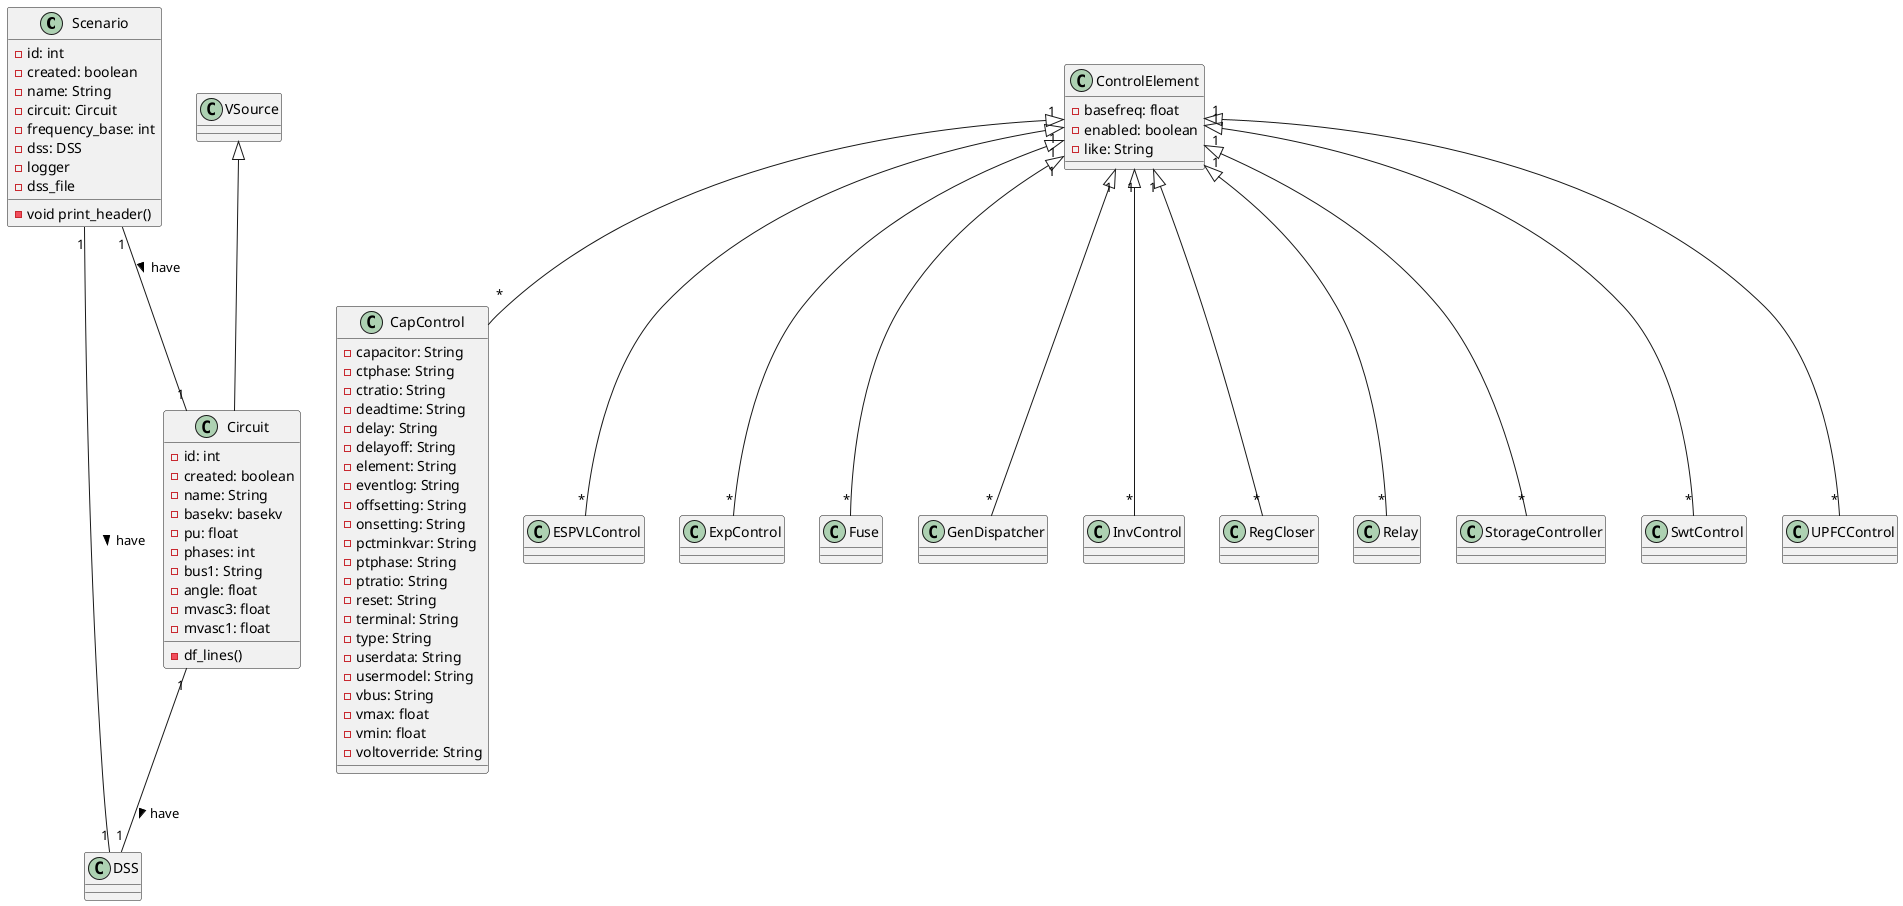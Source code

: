 @startuml
'https://plantuml.com/class-diagram

class Scenario {
    -id: int
    -created: boolean
    -name: String
    -circuit: Circuit
    -frequency_base: int
    -dss: DSS
    -logger
    -dss_file

    -void print_header()
}

class DSS {
}

class Circuit {
    -id: int
    -created: boolean
    -name: String
    -basekv: basekv
    -pu: float
    -phases: int
    -bus1: String
    -angle: float
    -mvasc3: float
    -mvasc1: float

    -df_lines()
}

Scenario "1" -- "1" Circuit: have >
Scenario "1" -- "1" DSS: have >
Circuit "1" -- "1" DSS: have >
VSource <|-- Circuit

class ControlElement{
    -basefreq: float
    -enabled: boolean
    -like: String
}

class CapControl{
    -capacitor: String
    -ctphase: String
    -ctratio: String
    -deadtime: String
    -delay: String
    -delayoff: String
    -element: String
    -eventlog: String
    -offsetting: String
    -onsetting: String
    -pctminkvar: String
    -ptphase: String
    -ptratio: String
    -reset: String
    -terminal: String
    -type: String
    -userdata: String
    -usermodel: String
    -vbus: String
    -vmax: float
    -vmin: float
    -voltoverride: String
}

ControlElement "1" <|-- "*" CapControl
ControlElement "1" <|-- "*" ESPVLControl
ControlElement "1" <|-- "*" ExpControl
ControlElement "1" <|-- "*" Fuse
ControlElement "1" <|-- "*" GenDispatcher
ControlElement "1" <|-- "*" InvControl
ControlElement "1" <|-- "*" RegCloser
ControlElement "1" <|-- "*" Relay
ControlElement "1" <|-- "*" StorageController
ControlElement "1" <|-- "*" SwtControl
ControlElement "1" <|-- "*" UPFCControl


@enduml
